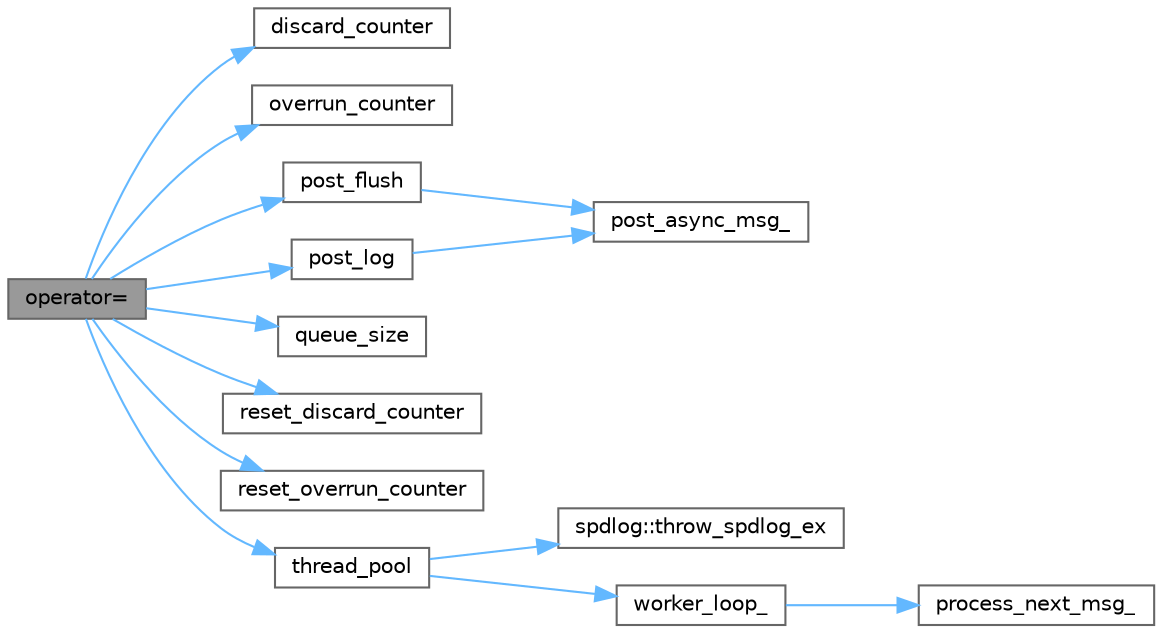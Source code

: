 digraph "operator="
{
 // LATEX_PDF_SIZE
  bgcolor="transparent";
  edge [fontname=Helvetica,fontsize=10,labelfontname=Helvetica,labelfontsize=10];
  node [fontname=Helvetica,fontsize=10,shape=box,height=0.2,width=0.4];
  rankdir="LR";
  Node1 [id="Node000001",label="operator=",height=0.2,width=0.4,color="gray40", fillcolor="grey60", style="filled", fontcolor="black",tooltip=" "];
  Node1 -> Node2 [id="edge1_Node000001_Node000002",color="steelblue1",style="solid",tooltip=" "];
  Node2 [id="Node000002",label="discard_counter",height=0.2,width=0.4,color="grey40", fillcolor="white", style="filled",URL="$classspdlog_1_1details_1_1thread__pool.html#a3409ed01cbf1462cc3476ef57f0fe1cb",tooltip=" "];
  Node1 -> Node3 [id="edge2_Node000001_Node000003",color="steelblue1",style="solid",tooltip=" "];
  Node3 [id="Node000003",label="overrun_counter",height=0.2,width=0.4,color="grey40", fillcolor="white", style="filled",URL="$classspdlog_1_1details_1_1thread__pool.html#a9f2478c9271a8f675535fc836b12d640",tooltip=" "];
  Node1 -> Node4 [id="edge3_Node000001_Node000004",color="steelblue1",style="solid",tooltip=" "];
  Node4 [id="Node000004",label="post_flush",height=0.2,width=0.4,color="grey40", fillcolor="white", style="filled",URL="$classspdlog_1_1details_1_1thread__pool.html#ac734c9845fec3ae7973f5d4185a3b385",tooltip=" "];
  Node4 -> Node5 [id="edge4_Node000004_Node000005",color="steelblue1",style="solid",tooltip=" "];
  Node5 [id="Node000005",label="post_async_msg_",height=0.2,width=0.4,color="grey40", fillcolor="white", style="filled",URL="$classspdlog_1_1details_1_1thread__pool.html#a213fe20406170d611db2abd00d35503d",tooltip=" "];
  Node1 -> Node6 [id="edge5_Node000001_Node000006",color="steelblue1",style="solid",tooltip=" "];
  Node6 [id="Node000006",label="post_log",height=0.2,width=0.4,color="grey40", fillcolor="white", style="filled",URL="$classspdlog_1_1details_1_1thread__pool.html#a15b8d620d3786c237137ff32c7e532b1",tooltip=" "];
  Node6 -> Node5 [id="edge6_Node000006_Node000005",color="steelblue1",style="solid",tooltip=" "];
  Node1 -> Node7 [id="edge7_Node000001_Node000007",color="steelblue1",style="solid",tooltip=" "];
  Node7 [id="Node000007",label="queue_size",height=0.2,width=0.4,color="grey40", fillcolor="white", style="filled",URL="$classspdlog_1_1details_1_1thread__pool.html#a65c54b1d43c8da7cceb2b42522f68081",tooltip=" "];
  Node1 -> Node8 [id="edge8_Node000001_Node000008",color="steelblue1",style="solid",tooltip=" "];
  Node8 [id="Node000008",label="reset_discard_counter",height=0.2,width=0.4,color="grey40", fillcolor="white", style="filled",URL="$classspdlog_1_1details_1_1thread__pool.html#a7f334b010b7a536713006296850d9717",tooltip=" "];
  Node1 -> Node9 [id="edge9_Node000001_Node000009",color="steelblue1",style="solid",tooltip=" "];
  Node9 [id="Node000009",label="reset_overrun_counter",height=0.2,width=0.4,color="grey40", fillcolor="white", style="filled",URL="$classspdlog_1_1details_1_1thread__pool.html#a3b5219c0051530b2730f4f736400fa80",tooltip=" "];
  Node1 -> Node10 [id="edge10_Node000001_Node000010",color="steelblue1",style="solid",tooltip=" "];
  Node10 [id="Node000010",label="thread_pool",height=0.2,width=0.4,color="grey40", fillcolor="white", style="filled",URL="$classspdlog_1_1details_1_1thread__pool.html#a4d514949ad8cbcbc12b41fb2681ccfab",tooltip=" "];
  Node10 -> Node11 [id="edge11_Node000010_Node000011",color="steelblue1",style="solid",tooltip=" "];
  Node11 [id="Node000011",label="spdlog::throw_spdlog_ex",height=0.2,width=0.4,color="grey40", fillcolor="white", style="filled",URL="$namespacespdlog.html#a601563456cc60312e9c8cc18ba168be4",tooltip=" "];
  Node10 -> Node12 [id="edge12_Node000010_Node000012",color="steelblue1",style="solid",tooltip=" "];
  Node12 [id="Node000012",label="worker_loop_",height=0.2,width=0.4,color="grey40", fillcolor="white", style="filled",URL="$classspdlog_1_1details_1_1thread__pool.html#a619667d8eb7a6352edbe3adf1f78934b",tooltip=" "];
  Node12 -> Node13 [id="edge13_Node000012_Node000013",color="steelblue1",style="solid",tooltip=" "];
  Node13 [id="Node000013",label="process_next_msg_",height=0.2,width=0.4,color="grey40", fillcolor="white", style="filled",URL="$classspdlog_1_1details_1_1thread__pool.html#a9b7afee7c1db5d9b751c98f8fde521ce",tooltip=" "];
}
